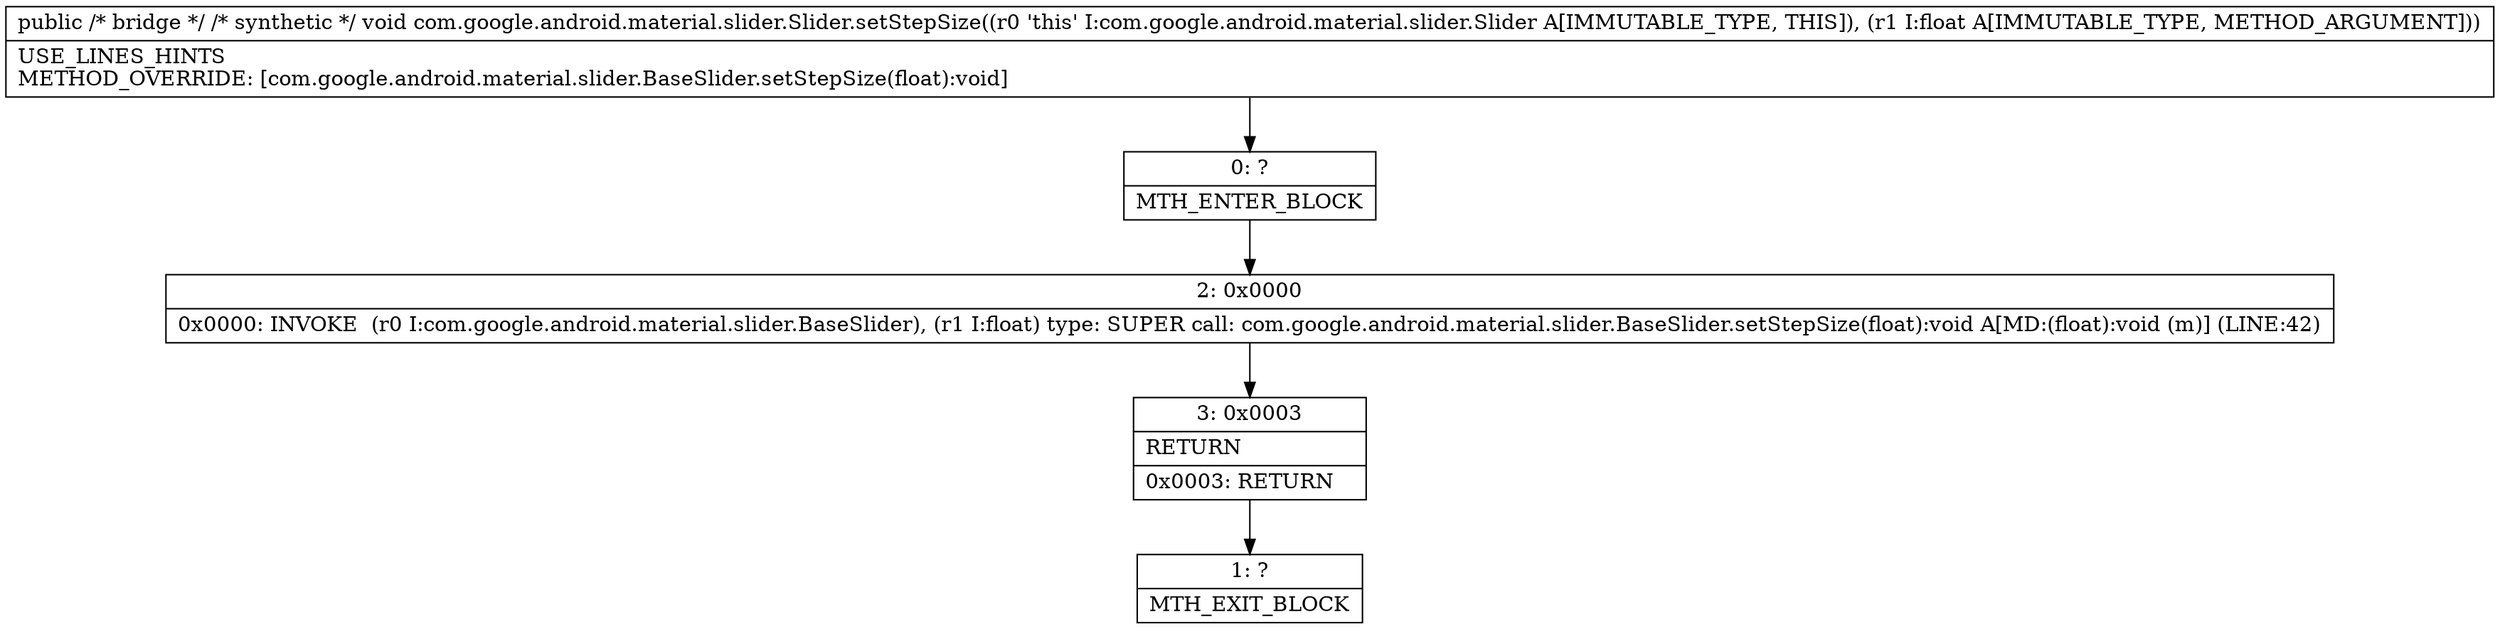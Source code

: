 digraph "CFG forcom.google.android.material.slider.Slider.setStepSize(F)V" {
Node_0 [shape=record,label="{0\:\ ?|MTH_ENTER_BLOCK\l}"];
Node_2 [shape=record,label="{2\:\ 0x0000|0x0000: INVOKE  (r0 I:com.google.android.material.slider.BaseSlider), (r1 I:float) type: SUPER call: com.google.android.material.slider.BaseSlider.setStepSize(float):void A[MD:(float):void (m)] (LINE:42)\l}"];
Node_3 [shape=record,label="{3\:\ 0x0003|RETURN\l|0x0003: RETURN   \l}"];
Node_1 [shape=record,label="{1\:\ ?|MTH_EXIT_BLOCK\l}"];
MethodNode[shape=record,label="{public \/* bridge *\/ \/* synthetic *\/ void com.google.android.material.slider.Slider.setStepSize((r0 'this' I:com.google.android.material.slider.Slider A[IMMUTABLE_TYPE, THIS]), (r1 I:float A[IMMUTABLE_TYPE, METHOD_ARGUMENT]))  | USE_LINES_HINTS\lMETHOD_OVERRIDE: [com.google.android.material.slider.BaseSlider.setStepSize(float):void]\l}"];
MethodNode -> Node_0;Node_0 -> Node_2;
Node_2 -> Node_3;
Node_3 -> Node_1;
}

